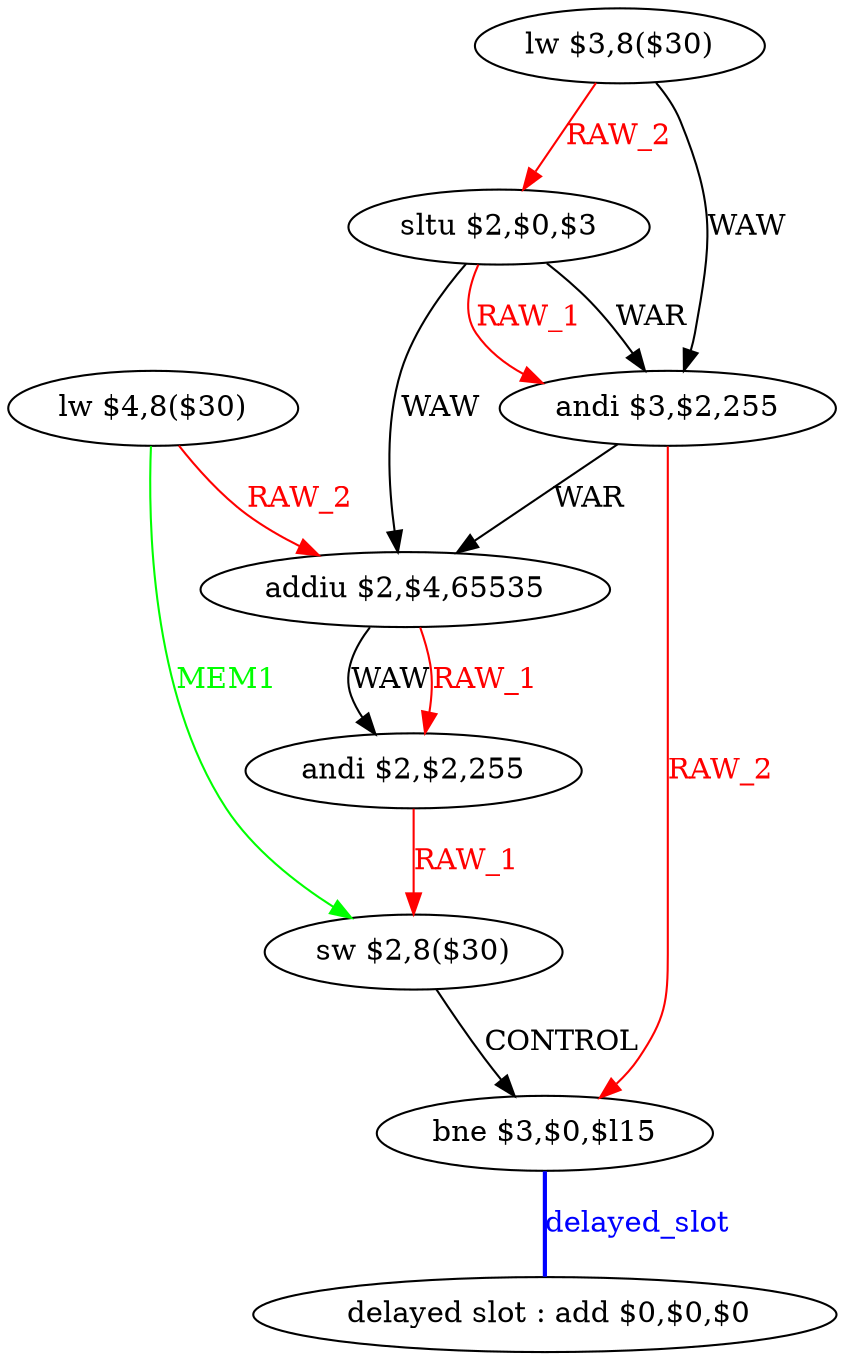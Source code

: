 digraph G1 {
node [shape = ellipse];
i8 [label = " delayed slot : add $0,$0,$0"] ;
i7 ->  i8 [style = bold, dir= none, fontcolor = blue, color = blue, label= "delayed_slot"];
i7 [label = "bne $3,$0,$l15"] ;
i0 [label = "lw $3,8($30)"] ;
i0 ->  i1 [color = red, fontcolor = red, label= "RAW_2"];
i0 ->  i2 [label= "WAW"];
i1 [label = "sltu $2,$0,$3"] ;
i1 ->  i2 [label= "WAR"];
i1 ->  i2 [color = red, fontcolor = red, label= "RAW_1"];
i1 ->  i4 [label= "WAW"];
i2 [label = "andi $3,$2,255"] ;
i2 ->  i4 [label= "WAR"];
i2 ->  i7 [color = red, fontcolor = red, label= "RAW_2"];
i4 [label = "addiu $2,$4,65535"] ;
i4 ->  i5 [label= "WAW"];
i4 ->  i5 [color = red, fontcolor = red, label= "RAW_1"];
i5 [label = "andi $2,$2,255"] ;
i5 ->  i6 [color = red, fontcolor = red, label= "RAW_1"];
i6 [label = "sw $2,8($30)"] ;
i6 ->  i7 [label= "CONTROL"];
i3 [label = "lw $4,8($30)"] ;
i3 ->  i4 [color = red, fontcolor = red, label= "RAW_2"];
i3 ->  i6 [color = green, fontcolor = green, label= "MEM1"];
}
